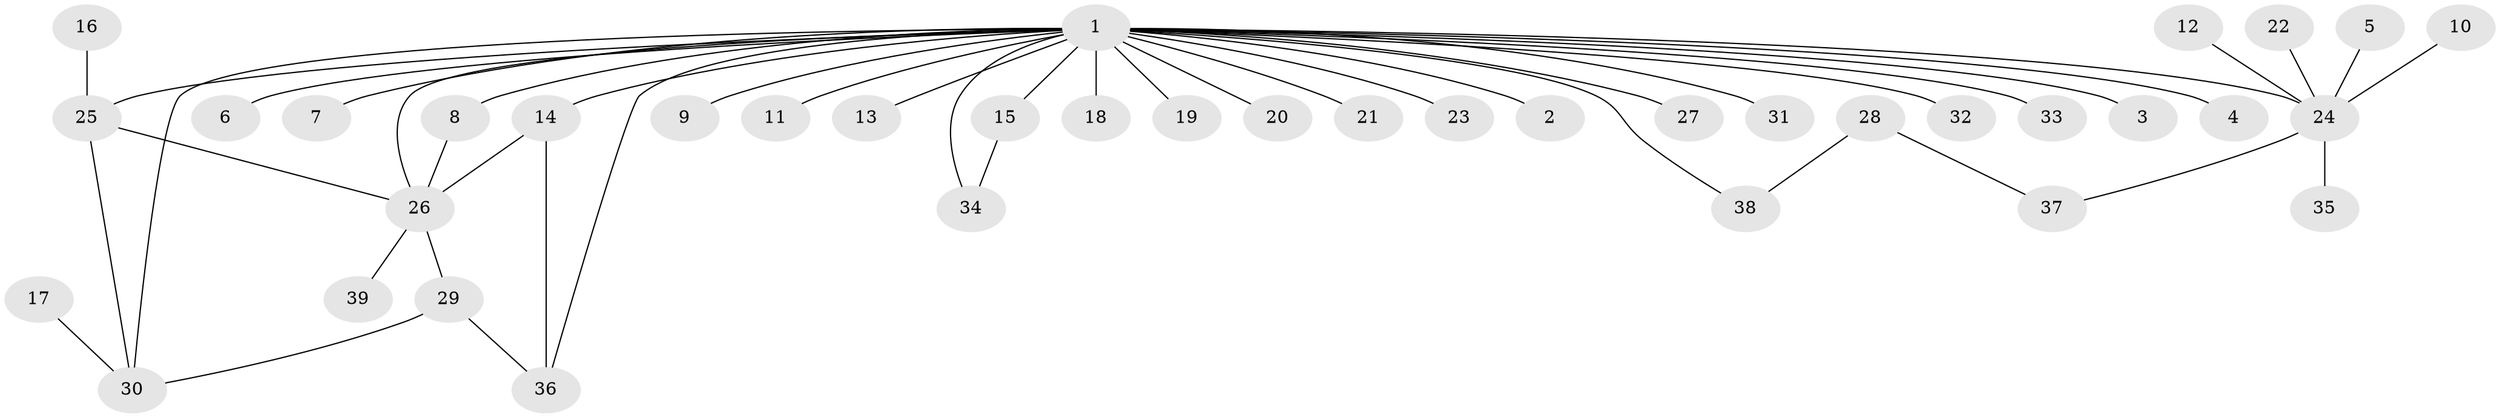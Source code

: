 // original degree distribution, {12: 0.0136986301369863, 18: 0.0136986301369863, 1: 0.5753424657534246, 5: 0.0273972602739726, 8: 0.0273972602739726, 2: 0.1917808219178082, 6: 0.0273972602739726, 3: 0.1095890410958904, 4: 0.0136986301369863}
// Generated by graph-tools (version 1.1) at 2025/26/03/09/25 03:26:06]
// undirected, 39 vertices, 47 edges
graph export_dot {
graph [start="1"]
  node [color=gray90,style=filled];
  1;
  2;
  3;
  4;
  5;
  6;
  7;
  8;
  9;
  10;
  11;
  12;
  13;
  14;
  15;
  16;
  17;
  18;
  19;
  20;
  21;
  22;
  23;
  24;
  25;
  26;
  27;
  28;
  29;
  30;
  31;
  32;
  33;
  34;
  35;
  36;
  37;
  38;
  39;
  1 -- 2 [weight=1.0];
  1 -- 3 [weight=1.0];
  1 -- 4 [weight=1.0];
  1 -- 6 [weight=1.0];
  1 -- 7 [weight=1.0];
  1 -- 8 [weight=1.0];
  1 -- 9 [weight=1.0];
  1 -- 11 [weight=1.0];
  1 -- 13 [weight=1.0];
  1 -- 14 [weight=1.0];
  1 -- 15 [weight=1.0];
  1 -- 18 [weight=1.0];
  1 -- 19 [weight=1.0];
  1 -- 20 [weight=1.0];
  1 -- 21 [weight=1.0];
  1 -- 23 [weight=1.0];
  1 -- 24 [weight=1.0];
  1 -- 25 [weight=1.0];
  1 -- 26 [weight=1.0];
  1 -- 27 [weight=1.0];
  1 -- 30 [weight=1.0];
  1 -- 31 [weight=1.0];
  1 -- 32 [weight=1.0];
  1 -- 33 [weight=1.0];
  1 -- 34 [weight=1.0];
  1 -- 36 [weight=1.0];
  1 -- 38 [weight=1.0];
  5 -- 24 [weight=1.0];
  8 -- 26 [weight=1.0];
  10 -- 24 [weight=1.0];
  12 -- 24 [weight=1.0];
  14 -- 26 [weight=1.0];
  14 -- 36 [weight=1.0];
  15 -- 34 [weight=1.0];
  16 -- 25 [weight=1.0];
  17 -- 30 [weight=1.0];
  22 -- 24 [weight=1.0];
  24 -- 35 [weight=1.0];
  24 -- 37 [weight=2.0];
  25 -- 26 [weight=1.0];
  25 -- 30 [weight=1.0];
  26 -- 29 [weight=1.0];
  26 -- 39 [weight=1.0];
  28 -- 37 [weight=2.0];
  28 -- 38 [weight=1.0];
  29 -- 30 [weight=1.0];
  29 -- 36 [weight=1.0];
}
